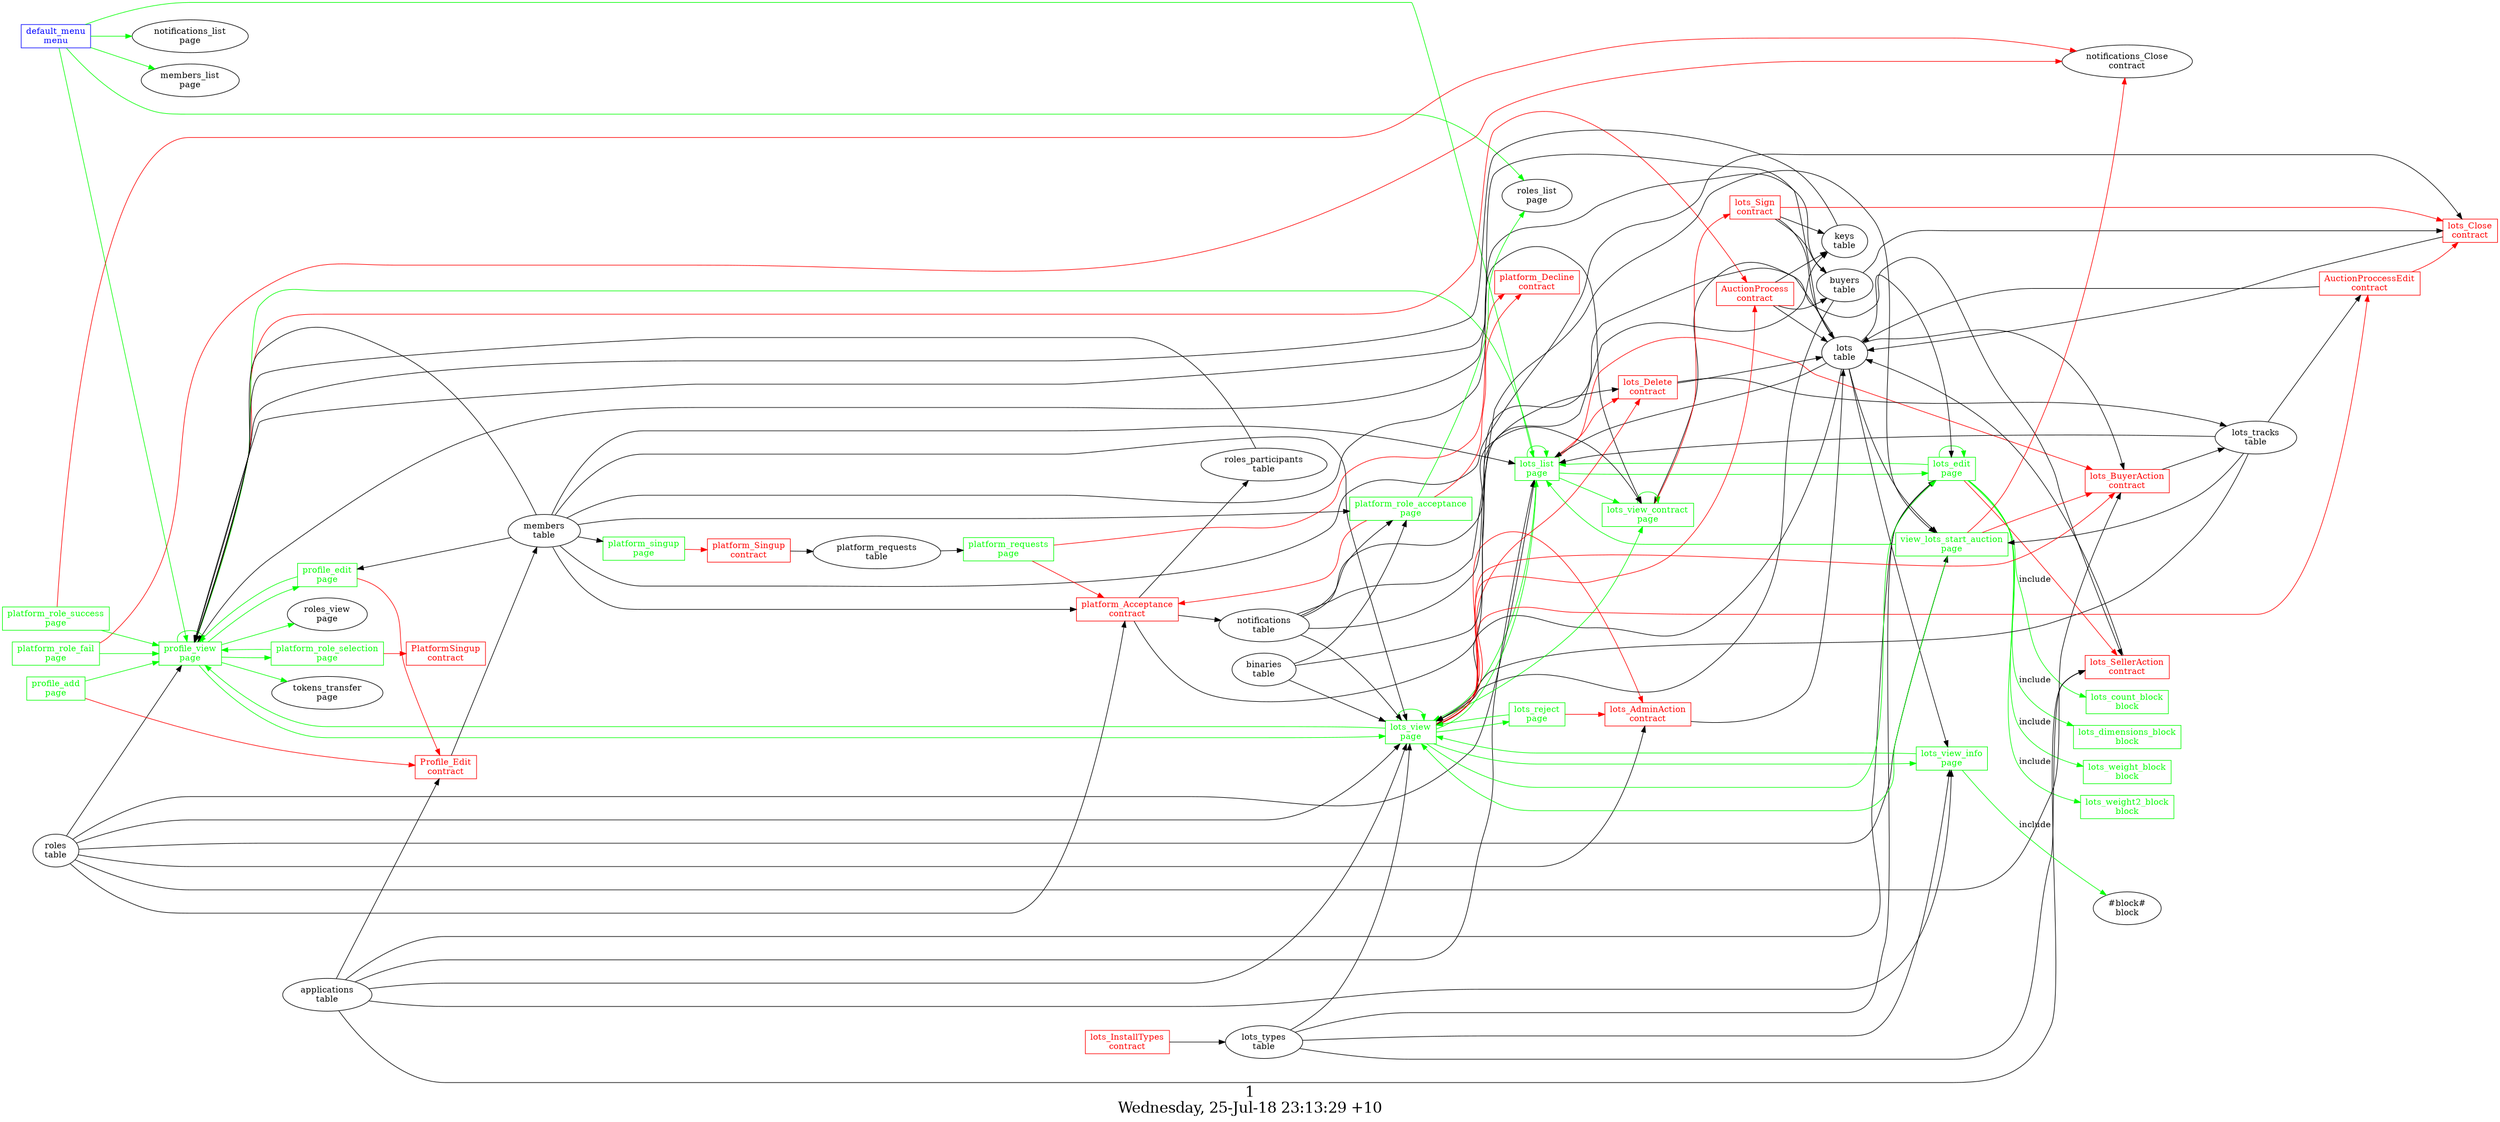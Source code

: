 digraph G {
fontsize="24";
label="1\nWednesday, 25-Jul-18 23:13:29 +10";
nojustify=true;
ordering=out;
rankdir=LR;
size="30";
"default_menu\nmenu" -> "profile_view\npage"  [ color=green ]
"default_menu\nmenu" -> "lots_list\npage"  [ color=green ]
"default_menu\nmenu" -> "notifications_list\npage"  [ color=green ]
"default_menu\nmenu" -> "members_list\npage"  [ color=green ]
"default_menu\nmenu" -> "roles_list\npage"  [ color=green ]
"default_menu\nmenu" [color=blue, fontcolor=blue, group=menus, shape=record];
"lots_edit\npage" -> "lots_SellerAction\ncontract"  [ color=red ]
"applications\ntable" -> "lots_edit\npage"
"lots\ntable" -> "lots_edit\npage"
"lots_types\ntable" -> "lots_edit\npage"
"lots_edit\npage" -> "lots_list\npage"  [ color=green ]
"lots_edit\npage" -> "lots_edit\npage"  [ color=green ]
"lots_edit\npage" -> "lots_count_block\nblock"  [ color=green, label=include ]
"lots_edit\npage" -> "lots_dimensions_block\nblock"  [ color=green, label=include ]
"lots_edit\npage" -> "lots_weight_block\nblock"  [ color=green, label=include ]
"lots_edit\npage" -> "lots_weight2_block\nblock"  [ color=green, label=include ]
"lots_edit\npage" [color=green, fontcolor=green, group=pages, shape=record];
"lots_list\npage" -> "lots_BuyerAction\ncontract"  [ color=red ]
"lots_list\npage" -> "lots_Delete\ncontract"  [ color=red ]
"applications\ntable" -> "lots_list\npage"
"roles\ntable" -> "lots_list\npage"
"lots\ntable" -> "lots_list\npage"
"members\ntable" -> "lots_list\npage"
"lots_tracks\ntable" -> "lots_list\npage"
"lots_list\npage" -> "lots_edit\npage"  [ color=green ]
"lots_list\npage" -> "lots_list\npage"  [ color=green ]
"lots_list\npage" -> "lots_view\npage"  [ color=green ]
"lots_list\npage" -> "profile_view\npage"  [ color=green ]
"lots_list\npage" -> "lots_view_contract\npage"  [ color=green ]
"lots_list\npage" [color=green, fontcolor=green, group=pages, shape=record];
"lots_reject\npage" -> "lots_AdminAction\ncontract"  [ color=red ]
"lots_reject\npage" -> "lots_view\npage"  [ color=green ]
"lots_reject\npage" [color=green, fontcolor=green, group=pages, shape=record];
"lots_view\npage" -> "lots_AdminAction\ncontract"  [ color=red ]
"lots_view\npage" -> "lots_BuyerAction\ncontract"  [ color=red ]
"lots_view\npage" -> "AuctionProcess\ncontract"  [ color=red ]
"lots_view\npage" -> "lots_Delete\ncontract"  [ color=red ]
"lots_view\npage" -> "AuctionProccessEdit\ncontract"  [ color=red ]
"applications\ntable" -> "lots_view\npage"
"roles\ntable" -> "lots_view\npage"
"notifications\ntable" -> "lots_view\npage"
"lots\ntable" -> "lots_view\npage"
"lots_types\ntable" -> "lots_view\npage"
"lots_tracks\ntable" -> "lots_view\npage"
"members\ntable" -> "lots_view\npage"
"buyers\ntable" -> "lots_view\npage"
"binaries\ntable" -> "lots_view\npage"
"lots_view\npage" -> "lots_view_contract\npage"  [ color=green ]
"lots_view\npage" -> "lots_reject\npage"  [ color=green ]
"lots_view\npage" -> "lots_view\npage"  [ color=green ]
"lots_view\npage" -> "lots_list\npage"  [ color=green ]
"lots_view\npage" -> "profile_view\npage"  [ color=green ]
"lots_view\npage" -> "lots_view_info\npage"  [ color=green ]
"lots_view\npage" -> "lots_edit\npage"  [ color=green ]
"lots_view\npage" [color=green, fontcolor=green, group=pages, shape=record];
"lots_view_contract\npage" -> "lots_Sign\ncontract"  [ color=red ]
"notifications\ntable" -> "lots_view_contract\npage"
"lots\ntable" -> "lots_view_contract\npage"
"members\ntable" -> "lots_view_contract\npage"
"lots_view_contract\npage" -> "lots_view_contract\npage"  [ color=green ]
"lots_view_contract\npage" [color=green, fontcolor=green, group=pages, shape=record];
"applications\ntable" -> "lots_view_info\npage"
"lots\ntable" -> "lots_view_info\npage"
"lots_types\ntable" -> "lots_view_info\npage"
"lots_view_info\npage" -> "lots_view\npage"  [ color=green ]
"lots_view_info\npage" -> "#block#\nblock"  [ color=green, label=include ]
"lots_view_info\npage" [color=green, fontcolor=green, group=pages, shape=record];
"platform_requests\npage" -> "platform_Acceptance\ncontract"  [ color=red ]
"platform_requests\npage" -> "platform_Decline\ncontract"  [ color=red ]
"platform_requests\ntable" -> "platform_requests\npage"
"platform_requests\npage" [color=green, fontcolor=green, group=pages, shape=record];
"platform_role_acceptance\npage" -> "platform_Acceptance\ncontract"  [ color=red ]
"platform_role_acceptance\npage" -> "platform_Decline\ncontract"  [ color=red ]
"notifications\ntable" -> "platform_role_acceptance\npage"
"binaries\ntable" -> "platform_role_acceptance\npage"
"members\ntable" -> "platform_role_acceptance\npage"
"platform_role_acceptance\npage" -> "roles_list\npage"  [ color=green ]
"platform_role_acceptance\npage" [color=green, fontcolor=green, group=pages, shape=record];
"platform_role_fail\npage" -> "notifications_Close\ncontract"  [ color=red ]
"platform_role_fail\npage" -> "profile_view\npage"  [ color=green ]
"platform_role_fail\npage" [color=green, fontcolor=green, group=pages, shape=record];
"platform_role_selection\npage" -> "PlatformSingup\ncontract"  [ color=red ]
"platform_role_selection\npage" -> "profile_view\npage"  [ color=green ]
"platform_role_selection\npage" [color=green, fontcolor=green, group=pages, shape=record];
"platform_role_success\npage" -> "notifications_Close\ncontract"  [ color=red ]
"platform_role_success\npage" -> "profile_view\npage"  [ color=green ]
"platform_role_success\npage" [color=green, fontcolor=green, group=pages, shape=record];
"platform_singup\npage" -> "platform_Singup\ncontract"  [ color=red ]
"members\ntable" -> "platform_singup\npage"
"platform_singup\npage" [color=green, fontcolor=green, group=pages, shape=record];
"profile_add\npage" -> "Profile_Edit\ncontract"  [ color=red ]
"profile_add\npage" -> "profile_view\npage"  [ color=green ]
"profile_add\npage" [color=green, fontcolor=green, group=pages, shape=record];
"profile_edit\npage" -> "Profile_Edit\ncontract"  [ color=red ]
"members\ntable" -> "profile_edit\npage"
"profile_edit\npage" -> "profile_view\npage"  [ color=green ]
"profile_edit\npage" [color=green, fontcolor=green, group=pages, shape=record];
"profile_view\npage" -> "AuctionProcess\ncontract"  [ color=red ]
"members\ntable" -> "profile_view\npage"
"roles\ntable" -> "profile_view\npage"
"roles_participants\ntable" -> "profile_view\npage"
"keys\ntable" -> "profile_view\npage"
"lots\ntable" -> "profile_view\npage"
"buyers\ntable" -> "profile_view\npage"
"profile_view\npage" -> "profile_edit\npage"  [ color=green ]
"profile_view\npage" -> "roles_view\npage"  [ color=green ]
"profile_view\npage" -> "platform_role_selection\npage"  [ color=green ]
"profile_view\npage" -> "tokens_transfer\npage"  [ color=green ]
"profile_view\npage" -> "profile_view\npage"  [ color=green ]
"profile_view\npage" -> "lots_view\npage"  [ color=green ]
"profile_view\npage" [color=green, fontcolor=green, group=pages, shape=record];
"view_lots_start_auction\npage" -> "lots_BuyerAction\ncontract"  [ color=red ]
"view_lots_start_auction\npage" -> "notifications_Close\ncontract"  [ color=red ]
"notifications\ntable" -> "view_lots_start_auction\npage"
"lots\ntable" -> "view_lots_start_auction\npage"
"roles\ntable" -> "view_lots_start_auction\npage"
"lots_tracks\ntable" -> "view_lots_start_auction\npage"
"view_lots_start_auction\npage" -> "lots_list\npage"  [ color=green ]
"view_lots_start_auction\npage" -> "lots_view\npage"  [ color=green ]
"view_lots_start_auction\npage" [color=green, fontcolor=green, group=pages, shape=record];
"lots_count_block\nblock" [color=green, fontcolor=green, group=blocks, shape=record];
"lots_dimensions_block\nblock" [color=green, fontcolor=green, group=blocks, shape=record];
"lots_weight2_block\nblock" [color=green, fontcolor=green, group=blocks, shape=record];
"lots_weight_block\nblock" [color=green, fontcolor=green, group=blocks, shape=record];
"AuctionProccessEdit\ncontract" -> "lots_Close\ncontract"  [ color=red ]
"AuctionProccessEdit\ncontract" -> "lots\ntable"  [ color="" ]
"lots_tracks\ntable" -> "AuctionProccessEdit\ncontract"
"AuctionProccessEdit\ncontract" [color=red, fontcolor=red, group=contracts, shape=record];
"AuctionProcess\ncontract" -> "keys\ntable"  [ color="" ]
"AuctionProcess\ncontract" -> "lots\ntable"  [ color="" ]
"AuctionProcess\ncontract" -> "buyers\ntable"  [ color="" ]
"AuctionProcess\ncontract" [color=red, fontcolor=red, group=contracts, shape=record];
"PlatformSingup\ncontract" [color=red, fontcolor=red, group=contracts, shape=record];
"Profile_Edit\ncontract" -> "members\ntable"  [ color="" ]
"applications\ntable" -> "Profile_Edit\ncontract"
"Profile_Edit\ncontract" [color=red, fontcolor=red, group=contracts, shape=record];
"lots_AdminAction\ncontract" -> "lots\ntable"  [ color="" ]
"roles\ntable" -> "lots_AdminAction\ncontract"
"lots_AdminAction\ncontract" [color=red, fontcolor=red, group=contracts, shape=record];
"lots_BuyerAction\ncontract" -> "lots_tracks\ntable"  [ color="" ]
"roles\ntable" -> "lots_BuyerAction\ncontract"
"lots\ntable" -> "lots_BuyerAction\ncontract"
"lots_BuyerAction\ncontract" [color=red, fontcolor=red, group=contracts, shape=record];
"lots_Close\ncontract" -> "lots\ntable"  [ color="" ]
"buyers\ntable" -> "lots_Close\ncontract"
"members\ntable" -> "lots_Close\ncontract"
"lots_Close\ncontract" [color=red, fontcolor=red, group=contracts, shape=record];
"lots_Delete\ncontract" -> "lots_tracks\ntable"  [ color="" ]
"lots_Delete\ncontract" -> "lots\ntable"  [ color="" ]
"notifications\ntable" -> "lots_Delete\ncontract"
"lots_Delete\ncontract" [color=red, fontcolor=red, group=contracts, shape=record];
"lots_InstallTypes\ncontract" -> "lots_types\ntable"  [ color="" ]
"lots_InstallTypes\ncontract" [color=red, fontcolor=red, group=contracts, shape=record];
"lots_SellerAction\ncontract" -> "lots\ntable"  [ color="" ]
"lots_types\ntable" -> "lots_SellerAction\ncontract"
"applications\ntable" -> "lots_SellerAction\ncontract"
"binaries\ntable" -> "lots_SellerAction\ncontract"
"lots_SellerAction\ncontract" [color=red, fontcolor=red, group=contracts, shape=record];
"lots_Sign\ncontract" -> "lots_Close\ncontract"  [ color=red ]
"lots_Sign\ncontract" -> "buyers\ntable"  [ color="" ]
"lots_Sign\ncontract" -> "keys\ntable"  [ color="" ]
"lots_Sign\ncontract" -> "lots\ntable"  [ color="" ]
"lots_Sign\ncontract" [color=red, fontcolor=red, group=contracts, shape=record];
"platform_Acceptance\ncontract" -> "roles_participants\ntable"  [ color="" ]
"platform_Acceptance\ncontract" -> "notifications\ntable"  [ color="" ]
"platform_Acceptance\ncontract" -> "keys\ntable"  [ color="" ]
"members\ntable" -> "platform_Acceptance\ncontract"
"roles\ntable" -> "platform_Acceptance\ncontract"
"platform_Acceptance\ncontract" [color=red, fontcolor=red, group=contracts, shape=record];
"platform_Decline\ncontract" [color=red, fontcolor=red, group=contracts, shape=record];
"platform_Singup\ncontract" -> "platform_requests\ntable"  [ color="" ]
"platform_Singup\ncontract" [color=red, fontcolor=red, group=contracts, shape=record];
"buyers\ntable" [color="", fontcolor="", group=tables, shape=""];
"lots\ntable" [color="", fontcolor="", group=tables, shape=""];
"lots_tracks\ntable" [color="", fontcolor="", group=tables, shape=""];
"lots_types\ntable" [color="", fontcolor="", group=tables, shape=""];
"platform_requests\ntable" [color="", fontcolor="", group=tables, shape=""];
}
